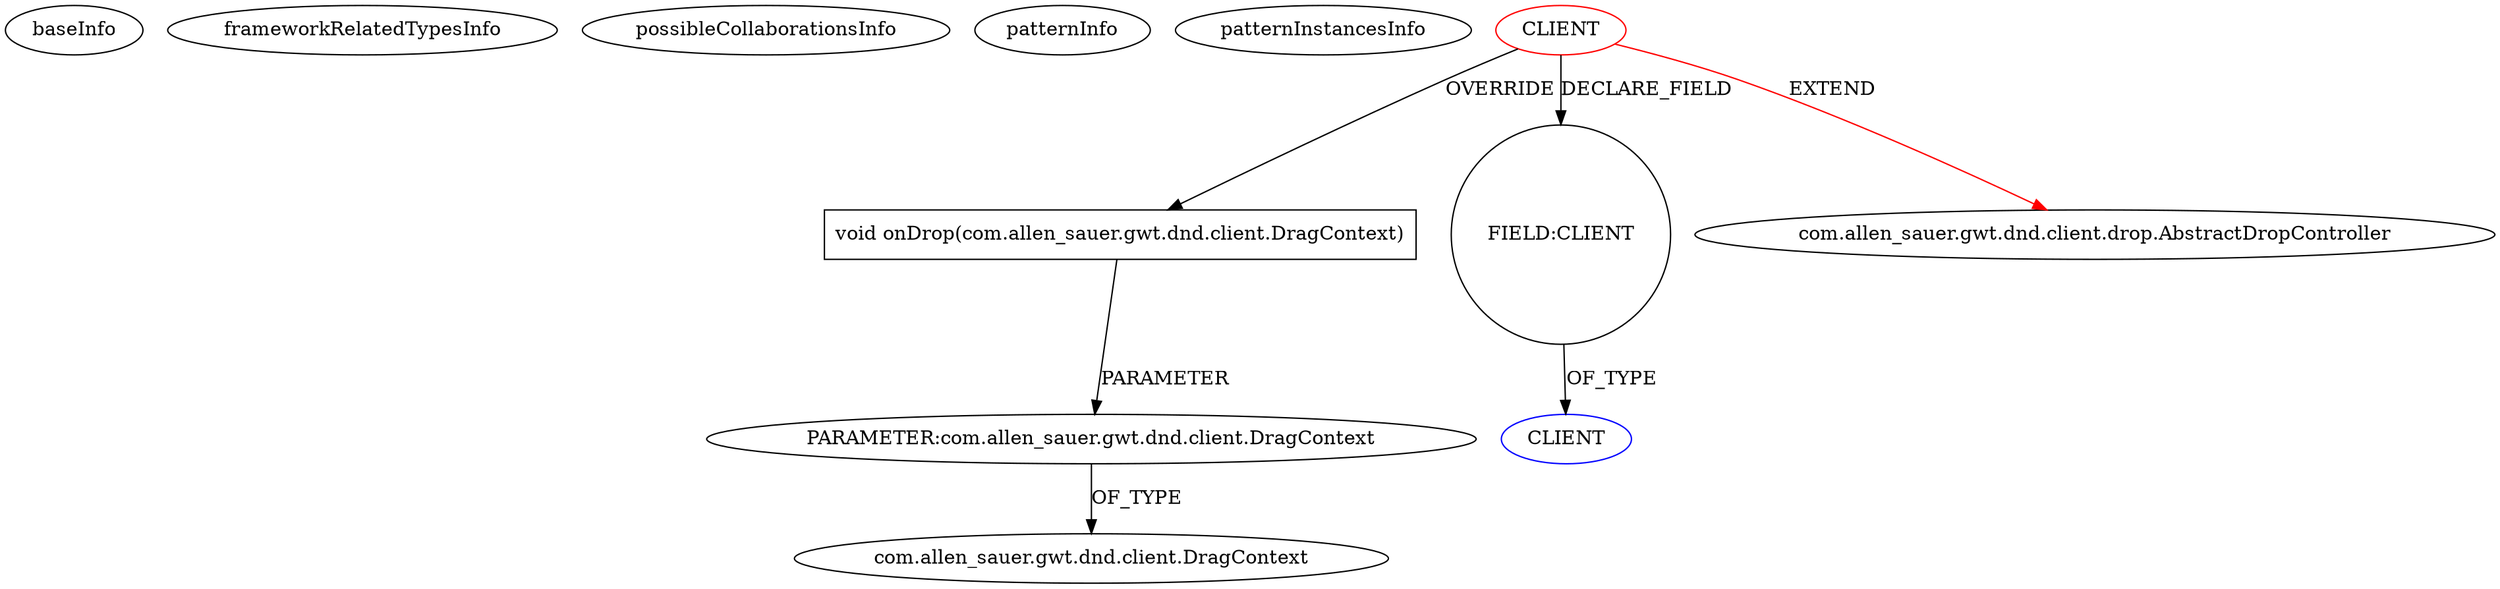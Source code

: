 digraph {
baseInfo[graphId=1157,category="pattern",isAnonymous=false,possibleRelation=false]
frameworkRelatedTypesInfo[0="com.allen_sauer.gwt.dnd.client.drop.AbstractDropController"]
possibleCollaborationsInfo[]
patternInfo[frequency=2.0,patternRootClient=0]
patternInstancesInfo[0="CarlRazmus-WebStore~/CarlRazmus-WebStore/WebStore-master/src/tddd24/project/controllers/VerticalPanelDropController.java~VerticalPanelDropController~71",1="aramk-mechanix~/aramk-mechanix/mechanix-master/src/au/edu/unimelb/csse/smd/mechanix/client/view/BenchDropController.java~BenchDropController~728"]
6[label="PARAMETER:com.allen_sauer.gwt.dnd.client.DragContext",vertexType="PARAMETER_DECLARATION",isFrameworkType=false]
5[label="void onDrop(com.allen_sauer.gwt.dnd.client.DragContext)",vertexType="OVERRIDING_METHOD_DECLARATION",isFrameworkType=false,shape=box]
0[label="CLIENT",vertexType="ROOT_CLIENT_CLASS_DECLARATION",isFrameworkType=false,color=red]
2[label="FIELD:CLIENT",vertexType="FIELD_DECLARATION",isFrameworkType=false,shape=circle]
1[label="com.allen_sauer.gwt.dnd.client.drop.AbstractDropController",vertexType="FRAMEWORK_CLASS_TYPE",isFrameworkType=false]
7[label="com.allen_sauer.gwt.dnd.client.DragContext",vertexType="FRAMEWORK_CLASS_TYPE",isFrameworkType=false]
3[label="CLIENT",vertexType="REFERENCE_CLIENT_CLASS_DECLARATION",isFrameworkType=false,color=blue]
6->7[label="OF_TYPE"]
0->1[label="EXTEND",color=red]
5->6[label="PARAMETER"]
0->5[label="OVERRIDE"]
0->2[label="DECLARE_FIELD"]
2->3[label="OF_TYPE"]
}
